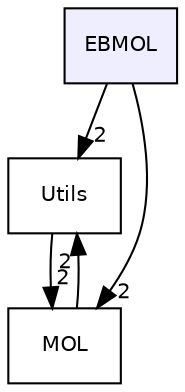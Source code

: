 digraph "EBMOL" {
  compound=true
  node [ fontsize="10", fontname="Helvetica"];
  edge [ labelfontsize="10", labelfontname="Helvetica"];
  dir_d3303b1bce4cda598f264c9b6377e496 [shape=box, label="EBMOL", style="filled", fillcolor="#eeeeff", pencolor="black", URL="dir_d3303b1bce4cda598f264c9b6377e496.html"];
  dir_0a824aa1f70ce3b829ef378253b085da [shape=box label="Utils" URL="dir_0a824aa1f70ce3b829ef378253b085da.html"];
  dir_6d405248af478aacf591ce51fd720c58 [shape=box label="MOL" URL="dir_6d405248af478aacf591ce51fd720c58.html"];
  dir_0a824aa1f70ce3b829ef378253b085da->dir_6d405248af478aacf591ce51fd720c58 [headlabel="2", labeldistance=1.5 headhref="dir_000005_000003.html"];
  dir_d3303b1bce4cda598f264c9b6377e496->dir_0a824aa1f70ce3b829ef378253b085da [headlabel="2", labeldistance=1.5 headhref="dir_000001_000005.html"];
  dir_d3303b1bce4cda598f264c9b6377e496->dir_6d405248af478aacf591ce51fd720c58 [headlabel="2", labeldistance=1.5 headhref="dir_000001_000003.html"];
  dir_6d405248af478aacf591ce51fd720c58->dir_0a824aa1f70ce3b829ef378253b085da [headlabel="2", labeldistance=1.5 headhref="dir_000003_000005.html"];
}
